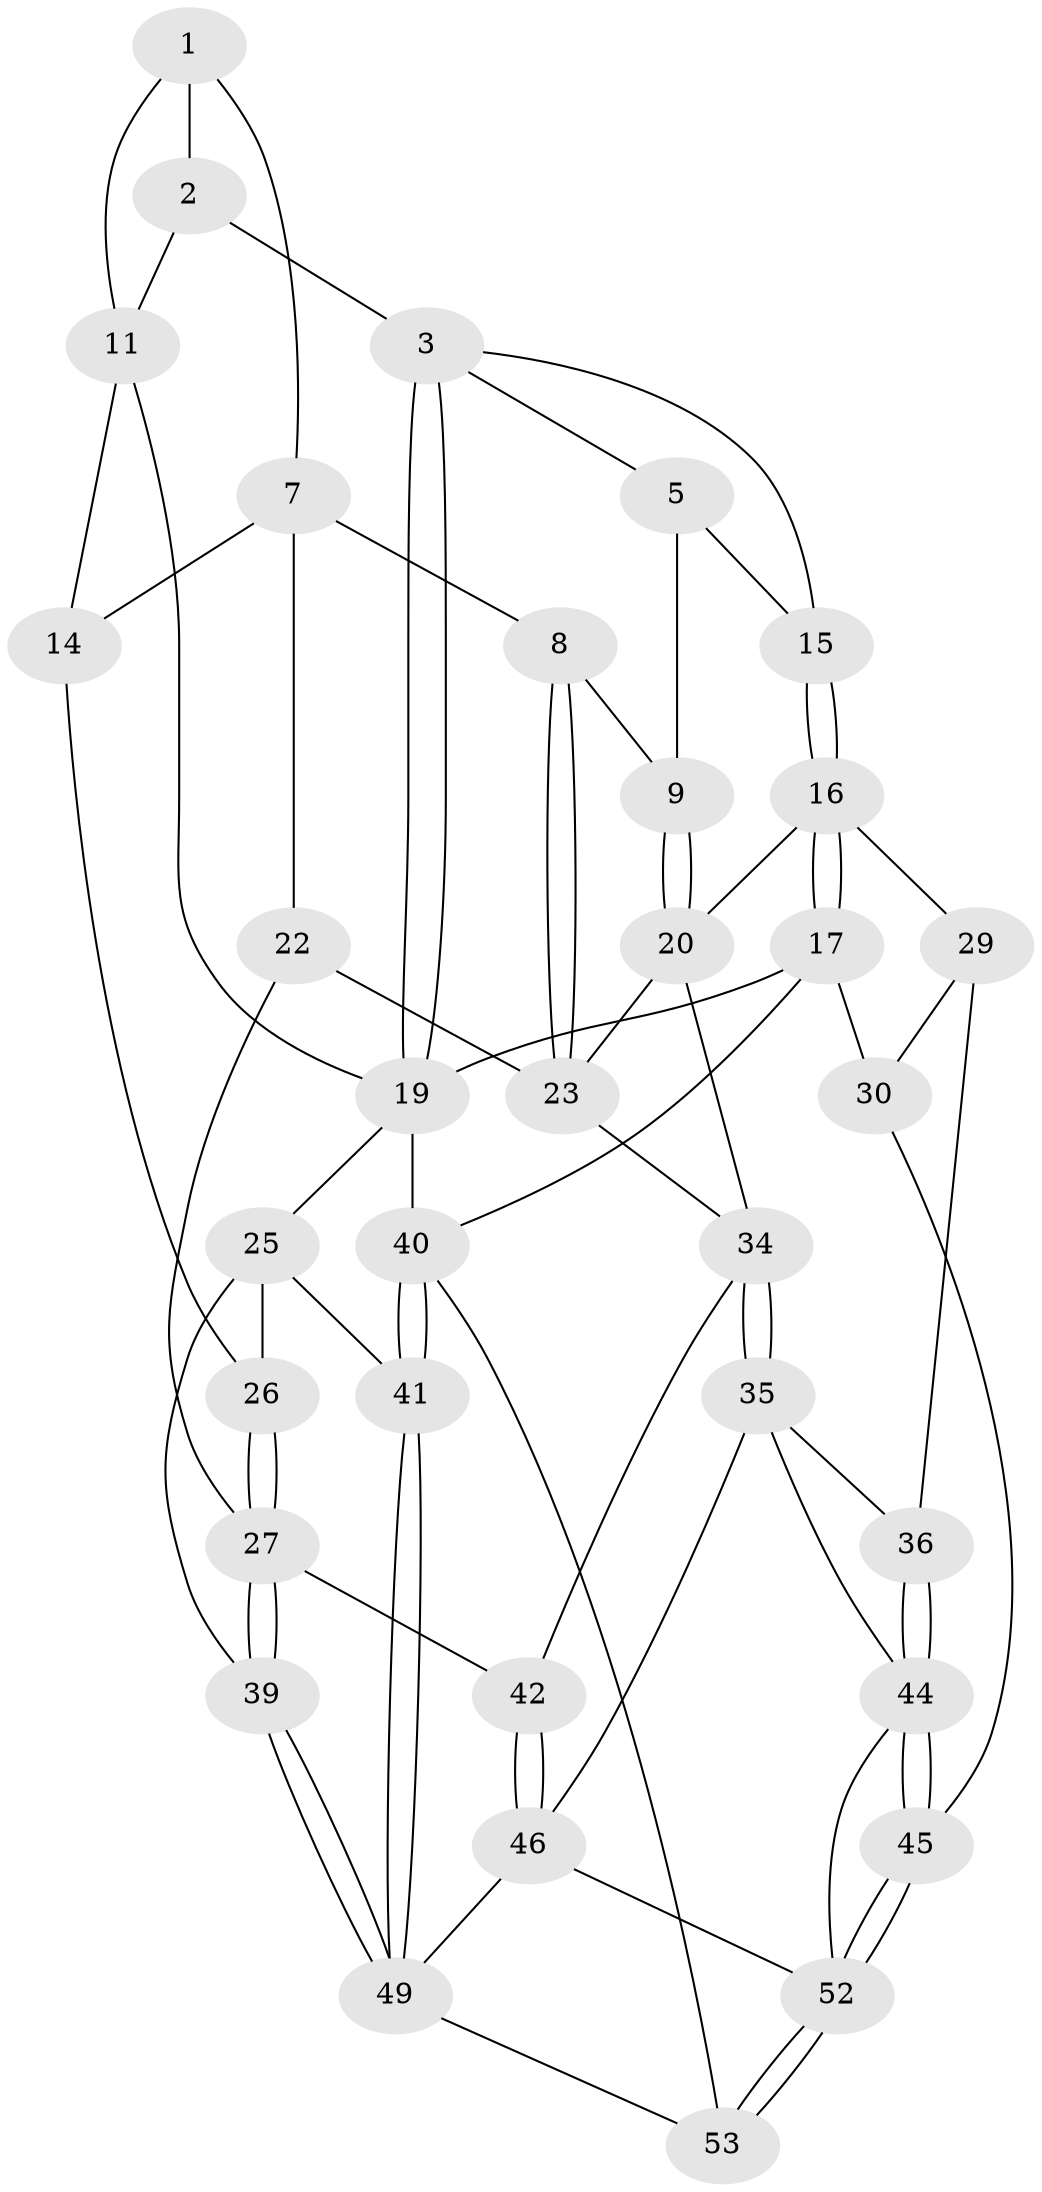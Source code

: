 // Generated by graph-tools (version 1.1) at 2025/24/03/03/25 07:24:40]
// undirected, 34 vertices, 76 edges
graph export_dot {
graph [start="1"]
  node [color=gray90,style=filled];
  1 [pos="+0.36933989146276364+0",super="+6"];
  2 [pos="+0.3529656045443609+0"];
  3 [pos="+0+0",super="+4"];
  5 [pos="+0.3691810793919458+0",super="+10"];
  7 [pos="+0.43787132022760533+0.17189253687870382",super="+13"];
  8 [pos="+0.4054210253027305+0.2576831020925093"];
  9 [pos="+0.35213379738642653+0.30966791177357955"];
  11 [pos="+0.6537965865458036+0.1564440282903442",super="+12"];
  14 [pos="+0.6487162652678846+0.213280576123622"];
  15 [pos="+0.1851486077693147+0.2289959111865493"];
  16 [pos="+0.14805417384100808+0.2831365570221887",super="+21"];
  17 [pos="+0+0.38206931105104003",super="+18"];
  19 [pos="+0+0",super="+24"];
  20 [pos="+0.35208518439683745+0.3116874063228899",super="+33"];
  22 [pos="+0.6242341024896882+0.28688442885133275"];
  23 [pos="+0.6180120302181488+0.28963558873688855",super="+32"];
  25 [pos="+1+0",super="+38"];
  26 [pos="+0.9071606977422906+0.24442966760557058"];
  27 [pos="+0.7900791520456597+0.4713318618454989",super="+28"];
  29 [pos="+0.21797854267166922+0.367290507001525",super="+37"];
  30 [pos="+0.1337213724392126+0.41797323860789687",super="+31"];
  34 [pos="+0.3242198456876135+0.473184508159178",super="+43"];
  35 [pos="+0.28493419760035554+0.5218844760014962",super="+47"];
  36 [pos="+0.2781413004116824+0.5251466300705593"];
  39 [pos="+0.8182719423864679+0.503202366932929"];
  40 [pos="+1+1",super="+54"];
  41 [pos="+1+0.9789507685811264"];
  42 [pos="+0.5390985701164648+0.5656799027480988"];
  44 [pos="+0.20714014425622568+0.6267759566745003",super="+48"];
  45 [pos="+0.19823815176070855+0.6331010248298564"];
  46 [pos="+0.5217553104266384+0.6026253318609599",super="+51"];
  49 [pos="+0.8227166537963988+0.5567972964133113",super="+50"];
  52 [pos="+0.12697382855405615+0.9403286785603582",super="+55"];
  53 [pos="+0.058142999872846615+1",super="+56"];
  1 -- 2;
  1 -- 11;
  1 -- 7;
  2 -- 3;
  2 -- 11;
  3 -- 19;
  3 -- 19;
  3 -- 5;
  3 -- 15;
  5 -- 9;
  5 -- 15;
  7 -- 8;
  7 -- 22;
  7 -- 14;
  8 -- 9;
  8 -- 23;
  8 -- 23;
  9 -- 20;
  9 -- 20;
  11 -- 14;
  11 -- 19;
  14 -- 26;
  15 -- 16;
  15 -- 16;
  16 -- 17;
  16 -- 17;
  16 -- 20;
  16 -- 29;
  17 -- 30;
  17 -- 40;
  17 -- 19;
  19 -- 40 [weight=2];
  19 -- 25;
  20 -- 34;
  20 -- 23;
  22 -- 23;
  22 -- 27;
  23 -- 34;
  25 -- 26;
  25 -- 39;
  25 -- 41;
  26 -- 27;
  26 -- 27;
  27 -- 39;
  27 -- 39;
  27 -- 42;
  29 -- 30 [weight=2];
  29 -- 36;
  30 -- 45;
  34 -- 35;
  34 -- 35;
  34 -- 42;
  35 -- 36;
  35 -- 44;
  35 -- 46;
  36 -- 44;
  36 -- 44;
  39 -- 49;
  39 -- 49;
  40 -- 41;
  40 -- 41;
  40 -- 53 [weight=2];
  41 -- 49;
  41 -- 49;
  42 -- 46;
  42 -- 46;
  44 -- 45;
  44 -- 45;
  44 -- 52;
  45 -- 52;
  45 -- 52;
  46 -- 49;
  46 -- 52;
  49 -- 53;
  52 -- 53;
  52 -- 53;
}
